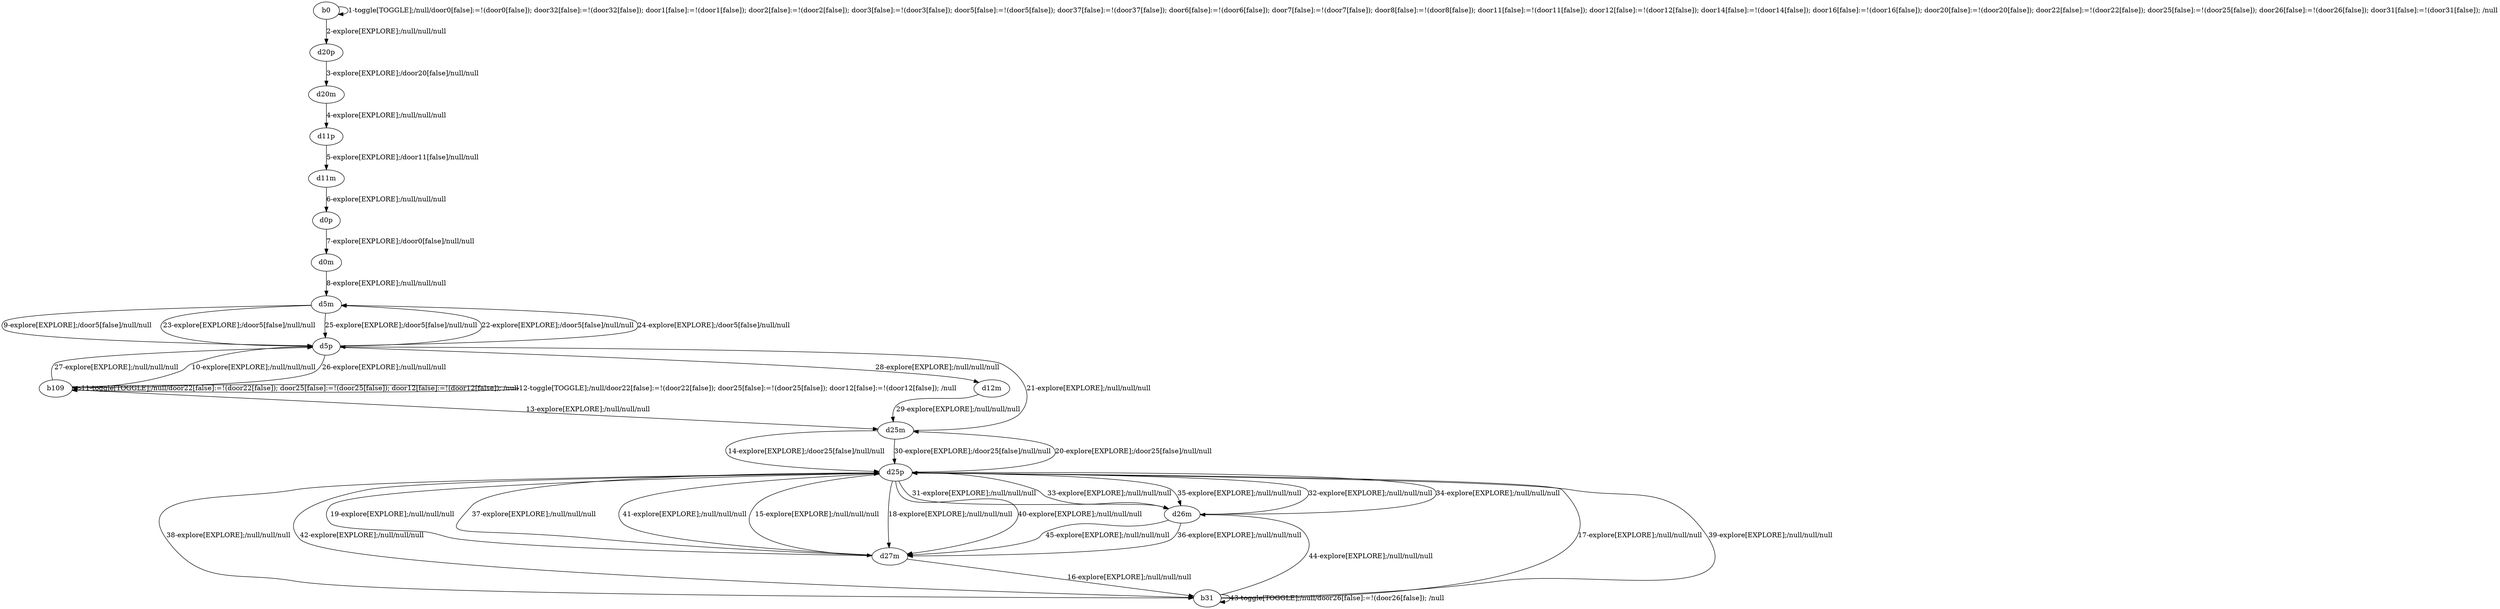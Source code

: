 # Total number of goals covered by this test: 1
# d26m --> d25p

digraph g {
"b0" -> "b0" [label = "1-toggle[TOGGLE];/null/door0[false]:=!(door0[false]); door32[false]:=!(door32[false]); door1[false]:=!(door1[false]); door2[false]:=!(door2[false]); door3[false]:=!(door3[false]); door5[false]:=!(door5[false]); door37[false]:=!(door37[false]); door6[false]:=!(door6[false]); door7[false]:=!(door7[false]); door8[false]:=!(door8[false]); door11[false]:=!(door11[false]); door12[false]:=!(door12[false]); door14[false]:=!(door14[false]); door16[false]:=!(door16[false]); door20[false]:=!(door20[false]); door22[false]:=!(door22[false]); door25[false]:=!(door25[false]); door26[false]:=!(door26[false]); door31[false]:=!(door31[false]); /null"];
"b0" -> "d20p" [label = "2-explore[EXPLORE];/null/null/null"];
"d20p" -> "d20m" [label = "3-explore[EXPLORE];/door20[false]/null/null"];
"d20m" -> "d11p" [label = "4-explore[EXPLORE];/null/null/null"];
"d11p" -> "d11m" [label = "5-explore[EXPLORE];/door11[false]/null/null"];
"d11m" -> "d0p" [label = "6-explore[EXPLORE];/null/null/null"];
"d0p" -> "d0m" [label = "7-explore[EXPLORE];/door0[false]/null/null"];
"d0m" -> "d5m" [label = "8-explore[EXPLORE];/null/null/null"];
"d5m" -> "d5p" [label = "9-explore[EXPLORE];/door5[false]/null/null"];
"d5p" -> "b109" [label = "10-explore[EXPLORE];/null/null/null"];
"b109" -> "b109" [label = "11-toggle[TOGGLE];/null/door22[false]:=!(door22[false]); door25[false]:=!(door25[false]); door12[false]:=!(door12[false]); /null"];
"b109" -> "b109" [label = "12-toggle[TOGGLE];/null/door22[false]:=!(door22[false]); door25[false]:=!(door25[false]); door12[false]:=!(door12[false]); /null"];
"b109" -> "d25m" [label = "13-explore[EXPLORE];/null/null/null"];
"d25m" -> "d25p" [label = "14-explore[EXPLORE];/door25[false]/null/null"];
"d25p" -> "d27m" [label = "15-explore[EXPLORE];/null/null/null"];
"d27m" -> "b31" [label = "16-explore[EXPLORE];/null/null/null"];
"b31" -> "d25p" [label = "17-explore[EXPLORE];/null/null/null"];
"d25p" -> "d27m" [label = "18-explore[EXPLORE];/null/null/null"];
"d27m" -> "d25p" [label = "19-explore[EXPLORE];/null/null/null"];
"d25p" -> "d25m" [label = "20-explore[EXPLORE];/door25[false]/null/null"];
"d25m" -> "d5p" [label = "21-explore[EXPLORE];/null/null/null"];
"d5p" -> "d5m" [label = "22-explore[EXPLORE];/door5[false]/null/null"];
"d5m" -> "d5p" [label = "23-explore[EXPLORE];/door5[false]/null/null"];
"d5p" -> "d5m" [label = "24-explore[EXPLORE];/door5[false]/null/null"];
"d5m" -> "d5p" [label = "25-explore[EXPLORE];/door5[false]/null/null"];
"d5p" -> "b109" [label = "26-explore[EXPLORE];/null/null/null"];
"b109" -> "d5p" [label = "27-explore[EXPLORE];/null/null/null"];
"d5p" -> "d12m" [label = "28-explore[EXPLORE];/null/null/null"];
"d12m" -> "d25m" [label = "29-explore[EXPLORE];/null/null/null"];
"d25m" -> "d25p" [label = "30-explore[EXPLORE];/door25[false]/null/null"];
"d25p" -> "d26m" [label = "31-explore[EXPLORE];/null/null/null"];
"d26m" -> "d25p" [label = "32-explore[EXPLORE];/null/null/null"];
"d25p" -> "d26m" [label = "33-explore[EXPLORE];/null/null/null"];
"d26m" -> "d25p" [label = "34-explore[EXPLORE];/null/null/null"];
"d25p" -> "d26m" [label = "35-explore[EXPLORE];/null/null/null"];
"d26m" -> "d27m" [label = "36-explore[EXPLORE];/null/null/null"];
"d27m" -> "d25p" [label = "37-explore[EXPLORE];/null/null/null"];
"d25p" -> "b31" [label = "38-explore[EXPLORE];/null/null/null"];
"b31" -> "d25p" [label = "39-explore[EXPLORE];/null/null/null"];
"d25p" -> "d27m" [label = "40-explore[EXPLORE];/null/null/null"];
"d27m" -> "d25p" [label = "41-explore[EXPLORE];/null/null/null"];
"d25p" -> "b31" [label = "42-explore[EXPLORE];/null/null/null"];
"b31" -> "b31" [label = "43-toggle[TOGGLE];/null/door26[false]:=!(door26[false]); /null"];
"b31" -> "d26m" [label = "44-explore[EXPLORE];/null/null/null"];
"d26m" -> "d27m" [label = "45-explore[EXPLORE];/null/null/null"];
}